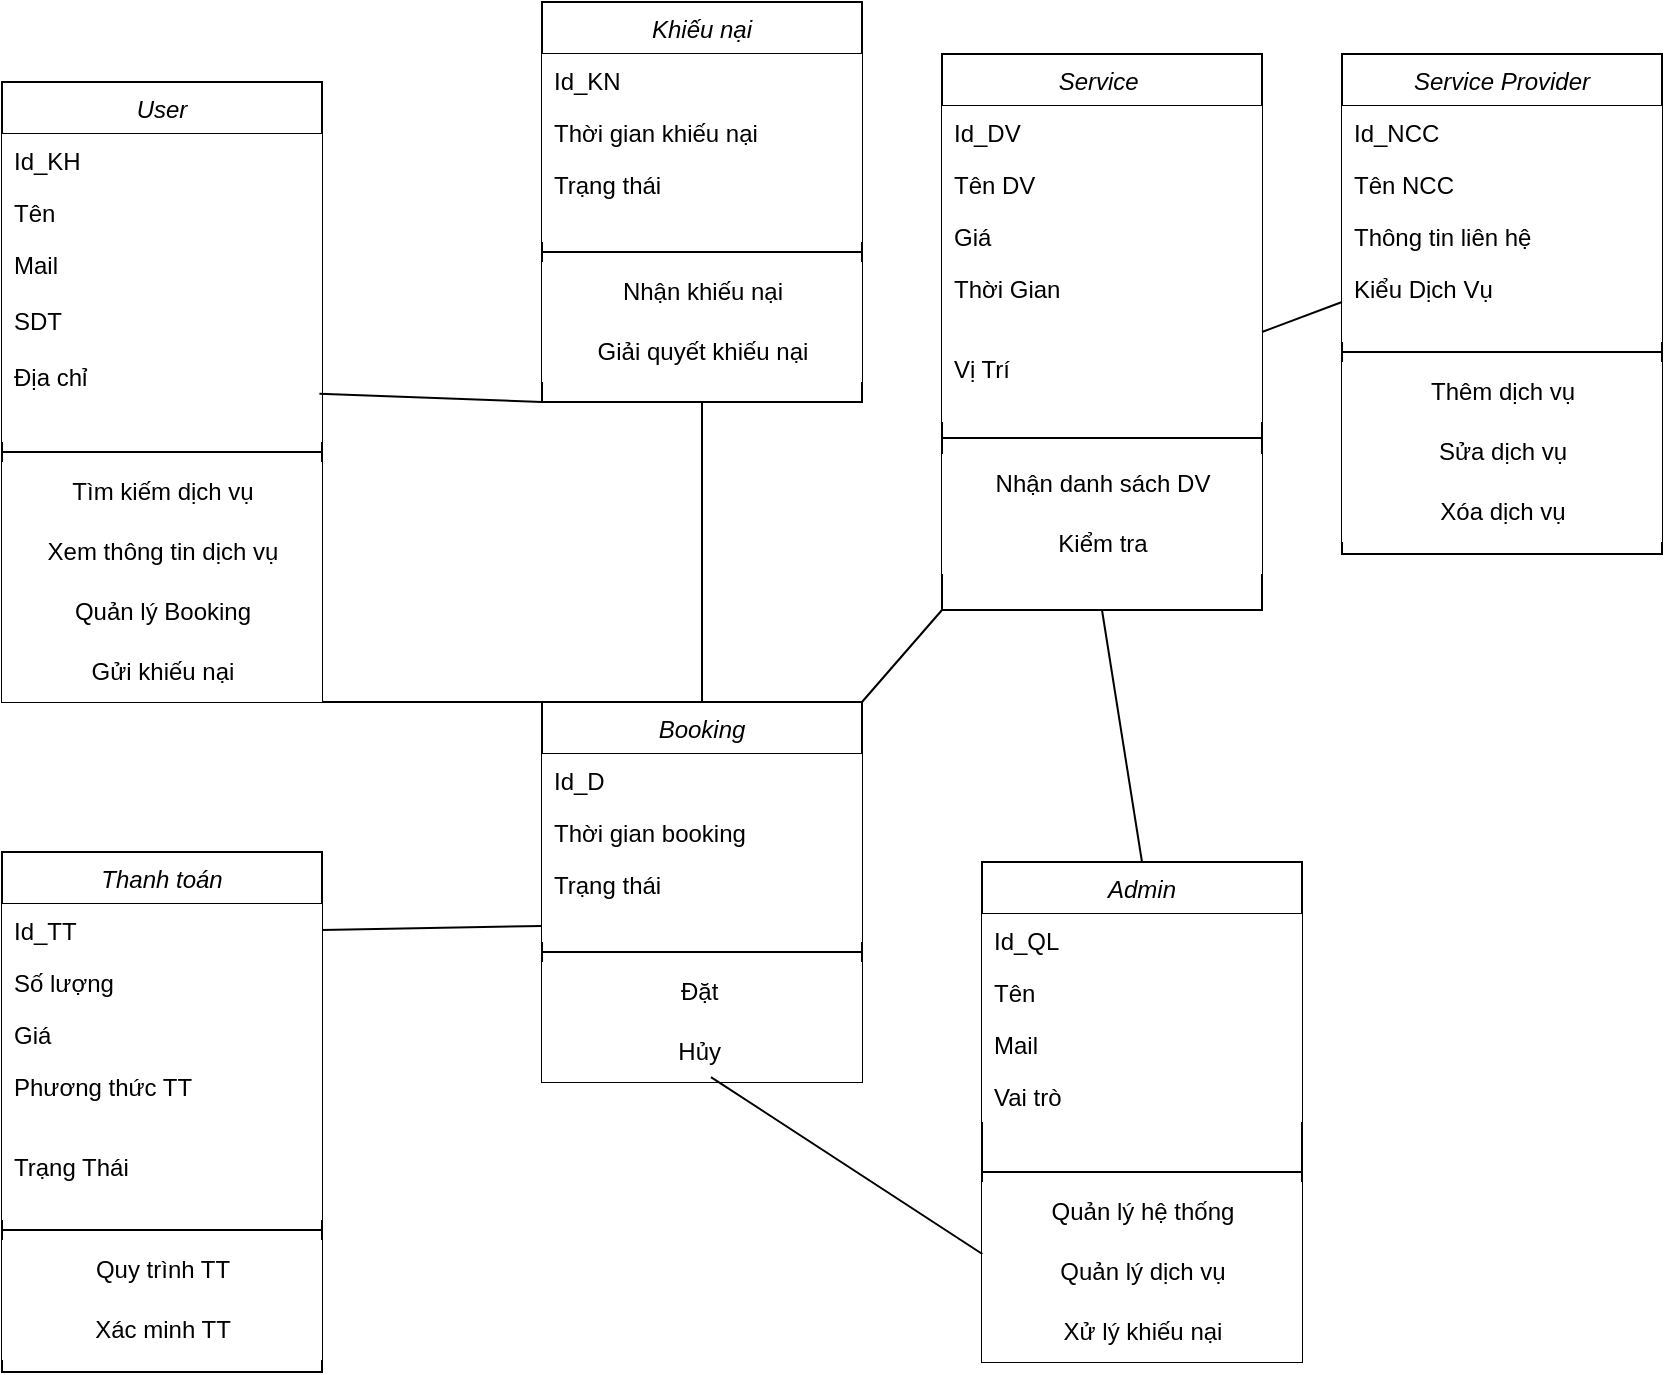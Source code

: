 <mxfile version="24.7.17">
  <diagram id="C5RBs43oDa-KdzZeNtuy" name="Page-1">
    <mxGraphModel dx="1219" dy="722" grid="1" gridSize="10" guides="1" tooltips="1" connect="1" arrows="1" fold="1" page="1" pageScale="1" pageWidth="827" pageHeight="1169" math="0" shadow="0">
      <root>
        <mxCell id="WIyWlLk6GJQsqaUBKTNV-0" />
        <mxCell id="WIyWlLk6GJQsqaUBKTNV-1" parent="WIyWlLk6GJQsqaUBKTNV-0" />
        <mxCell id="zkfFHV4jXpPFQw0GAbJ--0" value="User" style="swimlane;fontStyle=2;align=center;verticalAlign=top;childLayout=stackLayout;horizontal=1;startSize=26;horizontalStack=0;resizeParent=1;resizeLast=0;collapsible=1;marginBottom=0;rounded=0;shadow=0;strokeWidth=1;fillColor=default;" parent="WIyWlLk6GJQsqaUBKTNV-1" vertex="1">
          <mxGeometry x="100" y="120" width="160" height="310" as="geometry">
            <mxRectangle x="230" y="140" width="160" height="26" as="alternateBounds" />
          </mxGeometry>
        </mxCell>
        <mxCell id="zkfFHV4jXpPFQw0GAbJ--1" value="Id_KH" style="text;align=left;verticalAlign=top;spacingLeft=4;spacingRight=4;overflow=hidden;rotatable=0;points=[[0,0.5],[1,0.5]];portConstraint=eastwest;fillColor=default;" parent="zkfFHV4jXpPFQw0GAbJ--0" vertex="1">
          <mxGeometry y="26" width="160" height="26" as="geometry" />
        </mxCell>
        <mxCell id="zkfFHV4jXpPFQw0GAbJ--2" value="Tên" style="text;align=left;verticalAlign=top;spacingLeft=4;spacingRight=4;overflow=hidden;rotatable=0;points=[[0,0.5],[1,0.5]];portConstraint=eastwest;rounded=0;shadow=0;html=0;fillColor=default;" parent="zkfFHV4jXpPFQw0GAbJ--0" vertex="1">
          <mxGeometry y="52" width="160" height="26" as="geometry" />
        </mxCell>
        <mxCell id="zkfFHV4jXpPFQw0GAbJ--3" value="Mail&#xa;&#xa;SDT&#xa;&#xa;Địa chỉ" style="text;align=left;verticalAlign=top;spacingLeft=4;spacingRight=4;overflow=hidden;rotatable=0;points=[[0,0.5],[1,0.5]];portConstraint=eastwest;rounded=0;shadow=0;html=0;fillColor=default;" parent="zkfFHV4jXpPFQw0GAbJ--0" vertex="1">
          <mxGeometry y="78" width="160" height="102" as="geometry" />
        </mxCell>
        <mxCell id="zkfFHV4jXpPFQw0GAbJ--4" value="" style="line;html=1;strokeWidth=1;align=left;verticalAlign=middle;spacingTop=-1;spacingLeft=3;spacingRight=3;rotatable=0;labelPosition=right;points=[];portConstraint=eastwest;" parent="zkfFHV4jXpPFQw0GAbJ--0" vertex="1">
          <mxGeometry y="180" width="160" height="10" as="geometry" />
        </mxCell>
        <mxCell id="JpwA6bhCf7EVs3LNftHb-0" value="Tìm kiếm dịch vụ" style="text;html=1;align=center;verticalAlign=middle;resizable=0;points=[];autosize=1;strokeColor=none;fillColor=default;" vertex="1" parent="zkfFHV4jXpPFQw0GAbJ--0">
          <mxGeometry y="190" width="160" height="30" as="geometry" />
        </mxCell>
        <mxCell id="JpwA6bhCf7EVs3LNftHb-1" value="Xem thông tin dịch vụ" style="text;html=1;align=center;verticalAlign=middle;resizable=0;points=[];autosize=1;strokeColor=none;fillColor=default;" vertex="1" parent="zkfFHV4jXpPFQw0GAbJ--0">
          <mxGeometry y="220" width="160" height="30" as="geometry" />
        </mxCell>
        <mxCell id="JpwA6bhCf7EVs3LNftHb-2" value="Quản lý Booking" style="text;html=1;align=center;verticalAlign=middle;resizable=0;points=[];autosize=1;strokeColor=none;fillColor=default;" vertex="1" parent="zkfFHV4jXpPFQw0GAbJ--0">
          <mxGeometry y="250" width="160" height="30" as="geometry" />
        </mxCell>
        <mxCell id="JpwA6bhCf7EVs3LNftHb-3" value="Gửi khiếu nại" style="text;html=1;align=center;verticalAlign=middle;resizable=0;points=[];autosize=1;strokeColor=none;fillColor=default;" vertex="1" parent="zkfFHV4jXpPFQw0GAbJ--0">
          <mxGeometry y="280" width="160" height="30" as="geometry" />
        </mxCell>
        <mxCell id="JpwA6bhCf7EVs3LNftHb-4" value="Service Provider" style="swimlane;fontStyle=2;align=center;verticalAlign=top;childLayout=stackLayout;horizontal=1;startSize=26;horizontalStack=0;resizeParent=1;resizeLast=0;collapsible=1;marginBottom=0;rounded=0;shadow=0;strokeWidth=1;fillColor=default;" vertex="1" parent="WIyWlLk6GJQsqaUBKTNV-1">
          <mxGeometry x="770" y="106" width="160" height="250" as="geometry">
            <mxRectangle x="230" y="140" width="160" height="26" as="alternateBounds" />
          </mxGeometry>
        </mxCell>
        <mxCell id="JpwA6bhCf7EVs3LNftHb-5" value="Id_NCC" style="text;align=left;verticalAlign=top;spacingLeft=4;spacingRight=4;overflow=hidden;rotatable=0;points=[[0,0.5],[1,0.5]];portConstraint=eastwest;fillColor=default;" vertex="1" parent="JpwA6bhCf7EVs3LNftHb-4">
          <mxGeometry y="26" width="160" height="26" as="geometry" />
        </mxCell>
        <mxCell id="JpwA6bhCf7EVs3LNftHb-6" value="Tên NCC" style="text;align=left;verticalAlign=top;spacingLeft=4;spacingRight=4;overflow=hidden;rotatable=0;points=[[0,0.5],[1,0.5]];portConstraint=eastwest;rounded=0;shadow=0;html=0;fillColor=default;" vertex="1" parent="JpwA6bhCf7EVs3LNftHb-4">
          <mxGeometry y="52" width="160" height="26" as="geometry" />
        </mxCell>
        <mxCell id="JpwA6bhCf7EVs3LNftHb-13" value="Thông tin liên hệ" style="text;align=left;verticalAlign=top;spacingLeft=4;spacingRight=4;overflow=hidden;rotatable=0;points=[[0,0.5],[1,0.5]];portConstraint=eastwest;rounded=0;shadow=0;html=0;fillColor=default;" vertex="1" parent="JpwA6bhCf7EVs3LNftHb-4">
          <mxGeometry y="78" width="160" height="26" as="geometry" />
        </mxCell>
        <mxCell id="JpwA6bhCf7EVs3LNftHb-7" value="Kiểu Dịch Vụ&#xa;&#xa;" style="text;align=left;verticalAlign=top;spacingLeft=4;spacingRight=4;overflow=hidden;rotatable=0;points=[[0,0.5],[1,0.5]];portConstraint=eastwest;rounded=0;shadow=0;html=0;fillColor=default;" vertex="1" parent="JpwA6bhCf7EVs3LNftHb-4">
          <mxGeometry y="104" width="160" height="40" as="geometry" />
        </mxCell>
        <mxCell id="JpwA6bhCf7EVs3LNftHb-8" value="" style="line;html=1;strokeWidth=1;align=left;verticalAlign=middle;spacingTop=-1;spacingLeft=3;spacingRight=3;rotatable=0;labelPosition=right;points=[];portConstraint=eastwest;" vertex="1" parent="JpwA6bhCf7EVs3LNftHb-4">
          <mxGeometry y="144" width="160" height="10" as="geometry" />
        </mxCell>
        <mxCell id="JpwA6bhCf7EVs3LNftHb-9" value="Thêm dịch vụ" style="text;html=1;align=center;verticalAlign=middle;resizable=0;points=[];autosize=1;strokeColor=none;fillColor=default;" vertex="1" parent="JpwA6bhCf7EVs3LNftHb-4">
          <mxGeometry y="154" width="160" height="30" as="geometry" />
        </mxCell>
        <mxCell id="JpwA6bhCf7EVs3LNftHb-10" value="Sửa dịch vụ" style="text;html=1;align=center;verticalAlign=middle;resizable=0;points=[];autosize=1;strokeColor=none;fillColor=default;" vertex="1" parent="JpwA6bhCf7EVs3LNftHb-4">
          <mxGeometry y="184" width="160" height="30" as="geometry" />
        </mxCell>
        <mxCell id="JpwA6bhCf7EVs3LNftHb-11" value="Xóa dịch vụ" style="text;html=1;align=center;verticalAlign=middle;resizable=0;points=[];autosize=1;strokeColor=none;fillColor=default;" vertex="1" parent="JpwA6bhCf7EVs3LNftHb-4">
          <mxGeometry y="214" width="160" height="30" as="geometry" />
        </mxCell>
        <mxCell id="JpwA6bhCf7EVs3LNftHb-14" value="Khiếu nại" style="swimlane;fontStyle=2;align=center;verticalAlign=top;childLayout=stackLayout;horizontal=1;startSize=26;horizontalStack=0;resizeParent=1;resizeLast=0;collapsible=1;marginBottom=0;rounded=0;shadow=0;strokeWidth=1;fillColor=default;" vertex="1" parent="WIyWlLk6GJQsqaUBKTNV-1">
          <mxGeometry x="370" y="80" width="160" height="200" as="geometry">
            <mxRectangle x="230" y="140" width="160" height="26" as="alternateBounds" />
          </mxGeometry>
        </mxCell>
        <mxCell id="JpwA6bhCf7EVs3LNftHb-15" value="Id_KN" style="text;align=left;verticalAlign=top;spacingLeft=4;spacingRight=4;overflow=hidden;rotatable=0;points=[[0,0.5],[1,0.5]];portConstraint=eastwest;fillColor=default;" vertex="1" parent="JpwA6bhCf7EVs3LNftHb-14">
          <mxGeometry y="26" width="160" height="26" as="geometry" />
        </mxCell>
        <mxCell id="JpwA6bhCf7EVs3LNftHb-16" value="Thời gian khiếu nại" style="text;align=left;verticalAlign=top;spacingLeft=4;spacingRight=4;overflow=hidden;rotatable=0;points=[[0,0.5],[1,0.5]];portConstraint=eastwest;rounded=0;shadow=0;html=0;fillColor=default;" vertex="1" parent="JpwA6bhCf7EVs3LNftHb-14">
          <mxGeometry y="52" width="160" height="26" as="geometry" />
        </mxCell>
        <mxCell id="JpwA6bhCf7EVs3LNftHb-17" value="Trạng thái" style="text;align=left;verticalAlign=top;spacingLeft=4;spacingRight=4;overflow=hidden;rotatable=0;points=[[0,0.5],[1,0.5]];portConstraint=eastwest;rounded=0;shadow=0;html=0;fillColor=default;" vertex="1" parent="JpwA6bhCf7EVs3LNftHb-14">
          <mxGeometry y="78" width="160" height="26" as="geometry" />
        </mxCell>
        <mxCell id="JpwA6bhCf7EVs3LNftHb-18" value="&#xa;" style="text;align=left;verticalAlign=top;spacingLeft=4;spacingRight=4;overflow=hidden;rotatable=0;points=[[0,0.5],[1,0.5]];portConstraint=eastwest;rounded=0;shadow=0;html=0;fillColor=default;" vertex="1" parent="JpwA6bhCf7EVs3LNftHb-14">
          <mxGeometry y="104" width="160" height="16" as="geometry" />
        </mxCell>
        <mxCell id="JpwA6bhCf7EVs3LNftHb-19" value="" style="line;html=1;strokeWidth=1;align=left;verticalAlign=middle;spacingTop=-1;spacingLeft=3;spacingRight=3;rotatable=0;labelPosition=right;points=[];portConstraint=eastwest;" vertex="1" parent="JpwA6bhCf7EVs3LNftHb-14">
          <mxGeometry y="120" width="160" height="10" as="geometry" />
        </mxCell>
        <mxCell id="JpwA6bhCf7EVs3LNftHb-20" value="Nhận khiếu nại" style="text;html=1;align=center;verticalAlign=middle;resizable=0;points=[];autosize=1;strokeColor=none;fillColor=default;" vertex="1" parent="JpwA6bhCf7EVs3LNftHb-14">
          <mxGeometry y="130" width="160" height="30" as="geometry" />
        </mxCell>
        <mxCell id="JpwA6bhCf7EVs3LNftHb-21" value="Giải quyết khiếu nại" style="text;html=1;align=center;verticalAlign=middle;resizable=0;points=[];autosize=1;strokeColor=none;fillColor=default;" vertex="1" parent="JpwA6bhCf7EVs3LNftHb-14">
          <mxGeometry y="160" width="160" height="30" as="geometry" />
        </mxCell>
        <mxCell id="JpwA6bhCf7EVs3LNftHb-23" value="Service " style="swimlane;fontStyle=2;align=center;verticalAlign=top;childLayout=stackLayout;horizontal=1;startSize=26;horizontalStack=0;resizeParent=1;resizeLast=0;collapsible=1;marginBottom=0;rounded=0;shadow=0;strokeWidth=1;fillColor=default;" vertex="1" parent="WIyWlLk6GJQsqaUBKTNV-1">
          <mxGeometry x="570" y="106" width="160" height="278" as="geometry">
            <mxRectangle x="230" y="140" width="160" height="26" as="alternateBounds" />
          </mxGeometry>
        </mxCell>
        <mxCell id="JpwA6bhCf7EVs3LNftHb-24" value="Id_DV" style="text;align=left;verticalAlign=top;spacingLeft=4;spacingRight=4;overflow=hidden;rotatable=0;points=[[0,0.5],[1,0.5]];portConstraint=eastwest;fillColor=default;" vertex="1" parent="JpwA6bhCf7EVs3LNftHb-23">
          <mxGeometry y="26" width="160" height="26" as="geometry" />
        </mxCell>
        <mxCell id="JpwA6bhCf7EVs3LNftHb-25" value="Tên DV" style="text;align=left;verticalAlign=top;spacingLeft=4;spacingRight=4;overflow=hidden;rotatable=0;points=[[0,0.5],[1,0.5]];portConstraint=eastwest;rounded=0;shadow=0;html=0;fillColor=default;" vertex="1" parent="JpwA6bhCf7EVs3LNftHb-23">
          <mxGeometry y="52" width="160" height="26" as="geometry" />
        </mxCell>
        <mxCell id="JpwA6bhCf7EVs3LNftHb-26" value="Giá" style="text;align=left;verticalAlign=top;spacingLeft=4;spacingRight=4;overflow=hidden;rotatable=0;points=[[0,0.5],[1,0.5]];portConstraint=eastwest;rounded=0;shadow=0;html=0;fillColor=default;" vertex="1" parent="JpwA6bhCf7EVs3LNftHb-23">
          <mxGeometry y="78" width="160" height="26" as="geometry" />
        </mxCell>
        <mxCell id="JpwA6bhCf7EVs3LNftHb-32" value="Thời Gian" style="text;align=left;verticalAlign=top;spacingLeft=4;spacingRight=4;overflow=hidden;rotatable=0;points=[[0,0.5],[1,0.5]];portConstraint=eastwest;rounded=0;shadow=0;html=0;fillColor=default;" vertex="1" parent="JpwA6bhCf7EVs3LNftHb-23">
          <mxGeometry y="104" width="160" height="40" as="geometry" />
        </mxCell>
        <mxCell id="JpwA6bhCf7EVs3LNftHb-27" value="Vị Trí" style="text;align=left;verticalAlign=top;spacingLeft=4;spacingRight=4;overflow=hidden;rotatable=0;points=[[0,0.5],[1,0.5]];portConstraint=eastwest;rounded=0;shadow=0;html=0;fillColor=default;" vertex="1" parent="JpwA6bhCf7EVs3LNftHb-23">
          <mxGeometry y="144" width="160" height="40" as="geometry" />
        </mxCell>
        <mxCell id="JpwA6bhCf7EVs3LNftHb-28" value="" style="line;html=1;strokeWidth=1;align=left;verticalAlign=middle;spacingTop=-1;spacingLeft=3;spacingRight=3;rotatable=0;labelPosition=right;points=[];portConstraint=eastwest;" vertex="1" parent="JpwA6bhCf7EVs3LNftHb-23">
          <mxGeometry y="184" width="160" height="16" as="geometry" />
        </mxCell>
        <mxCell id="JpwA6bhCf7EVs3LNftHb-29" value="Nhận danh sách DV" style="text;html=1;align=center;verticalAlign=middle;resizable=0;points=[];autosize=1;strokeColor=none;fillColor=default;" vertex="1" parent="JpwA6bhCf7EVs3LNftHb-23">
          <mxGeometry y="200" width="160" height="30" as="geometry" />
        </mxCell>
        <mxCell id="JpwA6bhCf7EVs3LNftHb-30" value="Kiểm tra" style="text;html=1;align=center;verticalAlign=middle;resizable=0;points=[];autosize=1;strokeColor=none;fillColor=default;" vertex="1" parent="JpwA6bhCf7EVs3LNftHb-23">
          <mxGeometry y="230" width="160" height="30" as="geometry" />
        </mxCell>
        <mxCell id="JpwA6bhCf7EVs3LNftHb-33" value="Thanh toán" style="swimlane;fontStyle=2;align=center;verticalAlign=top;childLayout=stackLayout;horizontal=1;startSize=26;horizontalStack=0;resizeParent=1;resizeLast=0;collapsible=1;marginBottom=0;rounded=0;shadow=0;strokeWidth=1;fillColor=default;" vertex="1" parent="WIyWlLk6GJQsqaUBKTNV-1">
          <mxGeometry x="100" y="505" width="160" height="260" as="geometry">
            <mxRectangle x="230" y="140" width="160" height="26" as="alternateBounds" />
          </mxGeometry>
        </mxCell>
        <mxCell id="JpwA6bhCf7EVs3LNftHb-34" value="Id_TT" style="text;align=left;verticalAlign=top;spacingLeft=4;spacingRight=4;overflow=hidden;rotatable=0;points=[[0,0.5],[1,0.5]];portConstraint=eastwest;fillColor=default;" vertex="1" parent="JpwA6bhCf7EVs3LNftHb-33">
          <mxGeometry y="26" width="160" height="26" as="geometry" />
        </mxCell>
        <mxCell id="JpwA6bhCf7EVs3LNftHb-35" value="Số lượng" style="text;align=left;verticalAlign=top;spacingLeft=4;spacingRight=4;overflow=hidden;rotatable=0;points=[[0,0.5],[1,0.5]];portConstraint=eastwest;rounded=0;shadow=0;html=0;fillColor=default;" vertex="1" parent="JpwA6bhCf7EVs3LNftHb-33">
          <mxGeometry y="52" width="160" height="26" as="geometry" />
        </mxCell>
        <mxCell id="JpwA6bhCf7EVs3LNftHb-36" value="Giá" style="text;align=left;verticalAlign=top;spacingLeft=4;spacingRight=4;overflow=hidden;rotatable=0;points=[[0,0.5],[1,0.5]];portConstraint=eastwest;rounded=0;shadow=0;html=0;fillColor=default;" vertex="1" parent="JpwA6bhCf7EVs3LNftHb-33">
          <mxGeometry y="78" width="160" height="26" as="geometry" />
        </mxCell>
        <mxCell id="JpwA6bhCf7EVs3LNftHb-37" value="Phương thức TT" style="text;align=left;verticalAlign=top;spacingLeft=4;spacingRight=4;overflow=hidden;rotatable=0;points=[[0,0.5],[1,0.5]];portConstraint=eastwest;rounded=0;shadow=0;html=0;fillColor=default;" vertex="1" parent="JpwA6bhCf7EVs3LNftHb-33">
          <mxGeometry y="104" width="160" height="40" as="geometry" />
        </mxCell>
        <mxCell id="JpwA6bhCf7EVs3LNftHb-38" value="Trạng Thái" style="text;align=left;verticalAlign=top;spacingLeft=4;spacingRight=4;overflow=hidden;rotatable=0;points=[[0,0.5],[1,0.5]];portConstraint=eastwest;rounded=0;shadow=0;html=0;fillColor=default;" vertex="1" parent="JpwA6bhCf7EVs3LNftHb-33">
          <mxGeometry y="144" width="160" height="40" as="geometry" />
        </mxCell>
        <mxCell id="JpwA6bhCf7EVs3LNftHb-39" value="" style="line;html=1;strokeWidth=1;align=left;verticalAlign=middle;spacingTop=-1;spacingLeft=3;spacingRight=3;rotatable=0;labelPosition=right;points=[];portConstraint=eastwest;" vertex="1" parent="JpwA6bhCf7EVs3LNftHb-33">
          <mxGeometry y="184" width="160" height="10" as="geometry" />
        </mxCell>
        <mxCell id="JpwA6bhCf7EVs3LNftHb-40" value="Quy trình TT" style="text;html=1;align=center;verticalAlign=middle;resizable=0;points=[];autosize=1;strokeColor=none;fillColor=default;" vertex="1" parent="JpwA6bhCf7EVs3LNftHb-33">
          <mxGeometry y="194" width="160" height="30" as="geometry" />
        </mxCell>
        <mxCell id="JpwA6bhCf7EVs3LNftHb-41" value="Xác minh TT" style="text;html=1;align=center;verticalAlign=middle;resizable=0;points=[];autosize=1;strokeColor=none;fillColor=default;" vertex="1" parent="JpwA6bhCf7EVs3LNftHb-33">
          <mxGeometry y="224" width="160" height="30" as="geometry" />
        </mxCell>
        <mxCell id="JpwA6bhCf7EVs3LNftHb-42" value="Booking" style="swimlane;fontStyle=2;align=center;verticalAlign=top;childLayout=stackLayout;horizontal=1;startSize=26;horizontalStack=0;resizeParent=1;resizeLast=0;collapsible=1;marginBottom=0;rounded=0;shadow=0;strokeWidth=1;fillColor=default;" vertex="1" parent="WIyWlLk6GJQsqaUBKTNV-1">
          <mxGeometry x="370" y="430" width="160" height="190" as="geometry">
            <mxRectangle x="230" y="140" width="160" height="26" as="alternateBounds" />
          </mxGeometry>
        </mxCell>
        <mxCell id="JpwA6bhCf7EVs3LNftHb-43" value="Id_D" style="text;align=left;verticalAlign=top;spacingLeft=4;spacingRight=4;overflow=hidden;rotatable=0;points=[[0,0.5],[1,0.5]];portConstraint=eastwest;fillColor=default;" vertex="1" parent="JpwA6bhCf7EVs3LNftHb-42">
          <mxGeometry y="26" width="160" height="26" as="geometry" />
        </mxCell>
        <mxCell id="JpwA6bhCf7EVs3LNftHb-44" value="Thời gian booking" style="text;align=left;verticalAlign=top;spacingLeft=4;spacingRight=4;overflow=hidden;rotatable=0;points=[[0,0.5],[1,0.5]];portConstraint=eastwest;rounded=0;shadow=0;html=0;fillColor=default;" vertex="1" parent="JpwA6bhCf7EVs3LNftHb-42">
          <mxGeometry y="52" width="160" height="26" as="geometry" />
        </mxCell>
        <mxCell id="JpwA6bhCf7EVs3LNftHb-45" value="Trạng thái" style="text;align=left;verticalAlign=top;spacingLeft=4;spacingRight=4;overflow=hidden;rotatable=0;points=[[0,0.5],[1,0.5]];portConstraint=eastwest;rounded=0;shadow=0;html=0;fillColor=default;" vertex="1" parent="JpwA6bhCf7EVs3LNftHb-42">
          <mxGeometry y="78" width="160" height="26" as="geometry" />
        </mxCell>
        <mxCell id="JpwA6bhCf7EVs3LNftHb-46" value="&#xa;" style="text;align=left;verticalAlign=top;spacingLeft=4;spacingRight=4;overflow=hidden;rotatable=0;points=[[0,0.5],[1,0.5]];portConstraint=eastwest;rounded=0;shadow=0;html=0;fillColor=default;" vertex="1" parent="JpwA6bhCf7EVs3LNftHb-42">
          <mxGeometry y="104" width="160" height="16" as="geometry" />
        </mxCell>
        <mxCell id="JpwA6bhCf7EVs3LNftHb-47" value="" style="line;html=1;strokeWidth=1;align=left;verticalAlign=middle;spacingTop=-1;spacingLeft=3;spacingRight=3;rotatable=0;labelPosition=right;points=[];portConstraint=eastwest;" vertex="1" parent="JpwA6bhCf7EVs3LNftHb-42">
          <mxGeometry y="120" width="160" height="10" as="geometry" />
        </mxCell>
        <mxCell id="JpwA6bhCf7EVs3LNftHb-48" value="Đặt&amp;nbsp;" style="text;html=1;align=center;verticalAlign=middle;resizable=0;points=[];autosize=1;strokeColor=none;fillColor=default;" vertex="1" parent="JpwA6bhCf7EVs3LNftHb-42">
          <mxGeometry y="130" width="160" height="30" as="geometry" />
        </mxCell>
        <mxCell id="JpwA6bhCf7EVs3LNftHb-49" value="Hủy&amp;nbsp;" style="text;html=1;align=center;verticalAlign=middle;resizable=0;points=[];autosize=1;strokeColor=none;fillColor=default;" vertex="1" parent="JpwA6bhCf7EVs3LNftHb-42">
          <mxGeometry y="160" width="160" height="30" as="geometry" />
        </mxCell>
        <mxCell id="JpwA6bhCf7EVs3LNftHb-50" value="Admin" style="swimlane;fontStyle=2;align=center;verticalAlign=top;childLayout=stackLayout;horizontal=1;startSize=26;horizontalStack=0;resizeParent=1;resizeLast=0;collapsible=1;marginBottom=0;rounded=0;shadow=0;strokeWidth=1;fillColor=default;" vertex="1" parent="WIyWlLk6GJQsqaUBKTNV-1">
          <mxGeometry x="590" y="510" width="160" height="250" as="geometry">
            <mxRectangle x="230" y="140" width="160" height="26" as="alternateBounds" />
          </mxGeometry>
        </mxCell>
        <mxCell id="JpwA6bhCf7EVs3LNftHb-51" value="Id_QL" style="text;align=left;verticalAlign=top;spacingLeft=4;spacingRight=4;overflow=hidden;rotatable=0;points=[[0,0.5],[1,0.5]];portConstraint=eastwest;fillColor=default;rounded=0;shadow=0;glass=0;" vertex="1" parent="JpwA6bhCf7EVs3LNftHb-50">
          <mxGeometry y="26" width="160" height="26" as="geometry" />
        </mxCell>
        <mxCell id="JpwA6bhCf7EVs3LNftHb-52" value="Tên" style="text;align=left;verticalAlign=top;spacingLeft=4;spacingRight=4;overflow=hidden;rotatable=0;points=[[0,0.5],[1,0.5]];portConstraint=eastwest;rounded=0;shadow=0;html=0;fillColor=default;" vertex="1" parent="JpwA6bhCf7EVs3LNftHb-50">
          <mxGeometry y="52" width="160" height="26" as="geometry" />
        </mxCell>
        <mxCell id="JpwA6bhCf7EVs3LNftHb-58" value="Mail" style="text;align=left;verticalAlign=top;spacingLeft=4;spacingRight=4;overflow=hidden;rotatable=0;points=[[0,0.5],[1,0.5]];portConstraint=eastwest;rounded=0;shadow=0;html=0;fillColor=default;" vertex="1" parent="JpwA6bhCf7EVs3LNftHb-50">
          <mxGeometry y="78" width="160" height="26" as="geometry" />
        </mxCell>
        <mxCell id="JpwA6bhCf7EVs3LNftHb-53" value="Vai trò" style="text;align=left;verticalAlign=top;spacingLeft=4;spacingRight=4;overflow=hidden;rotatable=0;points=[[0,0.5],[1,0.5]];portConstraint=eastwest;rounded=0;shadow=0;html=0;fillColor=default;" vertex="1" parent="JpwA6bhCf7EVs3LNftHb-50">
          <mxGeometry y="104" width="160" height="26" as="geometry" />
        </mxCell>
        <mxCell id="JpwA6bhCf7EVs3LNftHb-54" value="&#xa;" style="text;align=left;verticalAlign=top;spacingLeft=4;spacingRight=4;overflow=hidden;rotatable=0;points=[[0,0.5],[1,0.5]];portConstraint=eastwest;rounded=0;shadow=0;html=0;" vertex="1" parent="JpwA6bhCf7EVs3LNftHb-50">
          <mxGeometry y="130" width="160" height="20" as="geometry" />
        </mxCell>
        <mxCell id="JpwA6bhCf7EVs3LNftHb-55" value="" style="line;html=1;strokeWidth=1;align=left;verticalAlign=middle;spacingTop=-1;spacingLeft=3;spacingRight=3;rotatable=0;labelPosition=right;points=[];portConstraint=eastwest;" vertex="1" parent="JpwA6bhCf7EVs3LNftHb-50">
          <mxGeometry y="150" width="160" height="10" as="geometry" />
        </mxCell>
        <mxCell id="JpwA6bhCf7EVs3LNftHb-59" value="Quản lý hệ thống" style="text;html=1;align=center;verticalAlign=middle;resizable=0;points=[];autosize=1;strokeColor=none;fillColor=default;" vertex="1" parent="JpwA6bhCf7EVs3LNftHb-50">
          <mxGeometry y="160" width="160" height="30" as="geometry" />
        </mxCell>
        <mxCell id="JpwA6bhCf7EVs3LNftHb-57" value="Quản lý dịch vụ" style="text;html=1;align=center;verticalAlign=middle;resizable=0;points=[];autosize=1;strokeColor=none;fillColor=default;" vertex="1" parent="JpwA6bhCf7EVs3LNftHb-50">
          <mxGeometry y="190" width="160" height="30" as="geometry" />
        </mxCell>
        <mxCell id="JpwA6bhCf7EVs3LNftHb-56" value="Xử lý khiếu nại" style="text;html=1;align=center;verticalAlign=middle;resizable=0;points=[];autosize=1;strokeColor=none;fillColor=default;" vertex="1" parent="JpwA6bhCf7EVs3LNftHb-50">
          <mxGeometry y="220" width="160" height="30" as="geometry" />
        </mxCell>
        <mxCell id="JpwA6bhCf7EVs3LNftHb-60" value="" style="endArrow=none;endFill=0;endSize=12;html=1;rounded=0;exitX=1;exitY=1;exitDx=0;exitDy=0;entryX=0;entryY=0;entryDx=0;entryDy=0;" edge="1" parent="WIyWlLk6GJQsqaUBKTNV-1" source="zkfFHV4jXpPFQw0GAbJ--0" target="JpwA6bhCf7EVs3LNftHb-42">
          <mxGeometry width="160" relative="1" as="geometry">
            <mxPoint x="330" y="420" as="sourcePoint" />
            <mxPoint x="490" y="420" as="targetPoint" />
          </mxGeometry>
        </mxCell>
        <mxCell id="JpwA6bhCf7EVs3LNftHb-61" value="" style="endArrow=none;endFill=0;endSize=12;html=1;rounded=0;exitX=1;exitY=0;exitDx=0;exitDy=0;entryX=0;entryY=1;entryDx=0;entryDy=0;" edge="1" parent="WIyWlLk6GJQsqaUBKTNV-1" source="JpwA6bhCf7EVs3LNftHb-42" target="JpwA6bhCf7EVs3LNftHb-23">
          <mxGeometry width="160" relative="1" as="geometry">
            <mxPoint x="340" y="420" as="sourcePoint" />
            <mxPoint x="460" y="510" as="targetPoint" />
          </mxGeometry>
        </mxCell>
        <mxCell id="JpwA6bhCf7EVs3LNftHb-63" value="" style="endArrow=none;endFill=0;endSize=12;html=1;rounded=0;entryX=0.992;entryY=0.764;entryDx=0;entryDy=0;exitX=0;exitY=1;exitDx=0;exitDy=0;entryPerimeter=0;" edge="1" parent="WIyWlLk6GJQsqaUBKTNV-1" source="JpwA6bhCf7EVs3LNftHb-14" target="zkfFHV4jXpPFQw0GAbJ--3">
          <mxGeometry width="160" relative="1" as="geometry">
            <mxPoint x="380" y="310" as="sourcePoint" />
            <mxPoint x="219.04" y="300.0" as="targetPoint" />
          </mxGeometry>
        </mxCell>
        <mxCell id="JpwA6bhCf7EVs3LNftHb-65" value="" style="endArrow=none;endFill=0;endSize=12;html=1;rounded=0;entryX=0.5;entryY=0;entryDx=0;entryDy=0;exitX=0.5;exitY=1;exitDx=0;exitDy=0;" edge="1" parent="WIyWlLk6GJQsqaUBKTNV-1" source="JpwA6bhCf7EVs3LNftHb-14" target="JpwA6bhCf7EVs3LNftHb-42">
          <mxGeometry width="160" relative="1" as="geometry">
            <mxPoint x="413.04" y="392.95" as="sourcePoint" />
            <mxPoint x="254.04" y="359.95" as="targetPoint" />
          </mxGeometry>
        </mxCell>
        <mxCell id="JpwA6bhCf7EVs3LNftHb-66" value="" style="endArrow=none;endFill=0;endSize=12;html=1;rounded=0;exitX=0.528;exitY=0.918;exitDx=0;exitDy=0;exitPerimeter=0;entryX=0.001;entryY=0.2;entryDx=0;entryDy=0;entryPerimeter=0;" edge="1" parent="WIyWlLk6GJQsqaUBKTNV-1" source="JpwA6bhCf7EVs3LNftHb-49" target="JpwA6bhCf7EVs3LNftHb-57">
          <mxGeometry width="160" relative="1" as="geometry">
            <mxPoint x="550" y="692" as="sourcePoint" />
            <mxPoint x="820" y="660" as="targetPoint" />
          </mxGeometry>
        </mxCell>
        <mxCell id="JpwA6bhCf7EVs3LNftHb-67" value="" style="endArrow=none;endFill=0;endSize=12;html=1;rounded=0;exitX=0.5;exitY=1;exitDx=0;exitDy=0;entryX=0.5;entryY=0;entryDx=0;entryDy=0;" edge="1" parent="WIyWlLk6GJQsqaUBKTNV-1" source="JpwA6bhCf7EVs3LNftHb-23" target="JpwA6bhCf7EVs3LNftHb-50">
          <mxGeometry width="160" relative="1" as="geometry">
            <mxPoint x="509.52" y="607" as="sourcePoint" />
            <mxPoint x="836.52" y="570" as="targetPoint" />
          </mxGeometry>
        </mxCell>
        <mxCell id="JpwA6bhCf7EVs3LNftHb-68" value="" style="endArrow=none;endFill=0;endSize=12;html=1;rounded=0;exitX=1;exitY=0.5;exitDx=0;exitDy=0;entryX=0;entryY=0.5;entryDx=0;entryDy=0;" edge="1" parent="WIyWlLk6GJQsqaUBKTNV-1" source="JpwA6bhCf7EVs3LNftHb-23" target="JpwA6bhCf7EVs3LNftHb-7">
          <mxGeometry width="160" relative="1" as="geometry">
            <mxPoint x="710" y="350" as="sourcePoint" />
            <mxPoint x="867" y="541" as="targetPoint" />
          </mxGeometry>
        </mxCell>
        <mxCell id="JpwA6bhCf7EVs3LNftHb-69" value="" style="endArrow=none;endFill=0;endSize=12;html=1;rounded=0;exitX=1;exitY=0.5;exitDx=0;exitDy=0;entryX=0;entryY=0.5;entryDx=0;entryDy=0;" edge="1" parent="WIyWlLk6GJQsqaUBKTNV-1" source="JpwA6bhCf7EVs3LNftHb-34" target="JpwA6bhCf7EVs3LNftHb-46">
          <mxGeometry width="160" relative="1" as="geometry">
            <mxPoint x="220" y="500" as="sourcePoint" />
            <mxPoint x="340" y="590" as="targetPoint" />
          </mxGeometry>
        </mxCell>
      </root>
    </mxGraphModel>
  </diagram>
</mxfile>
